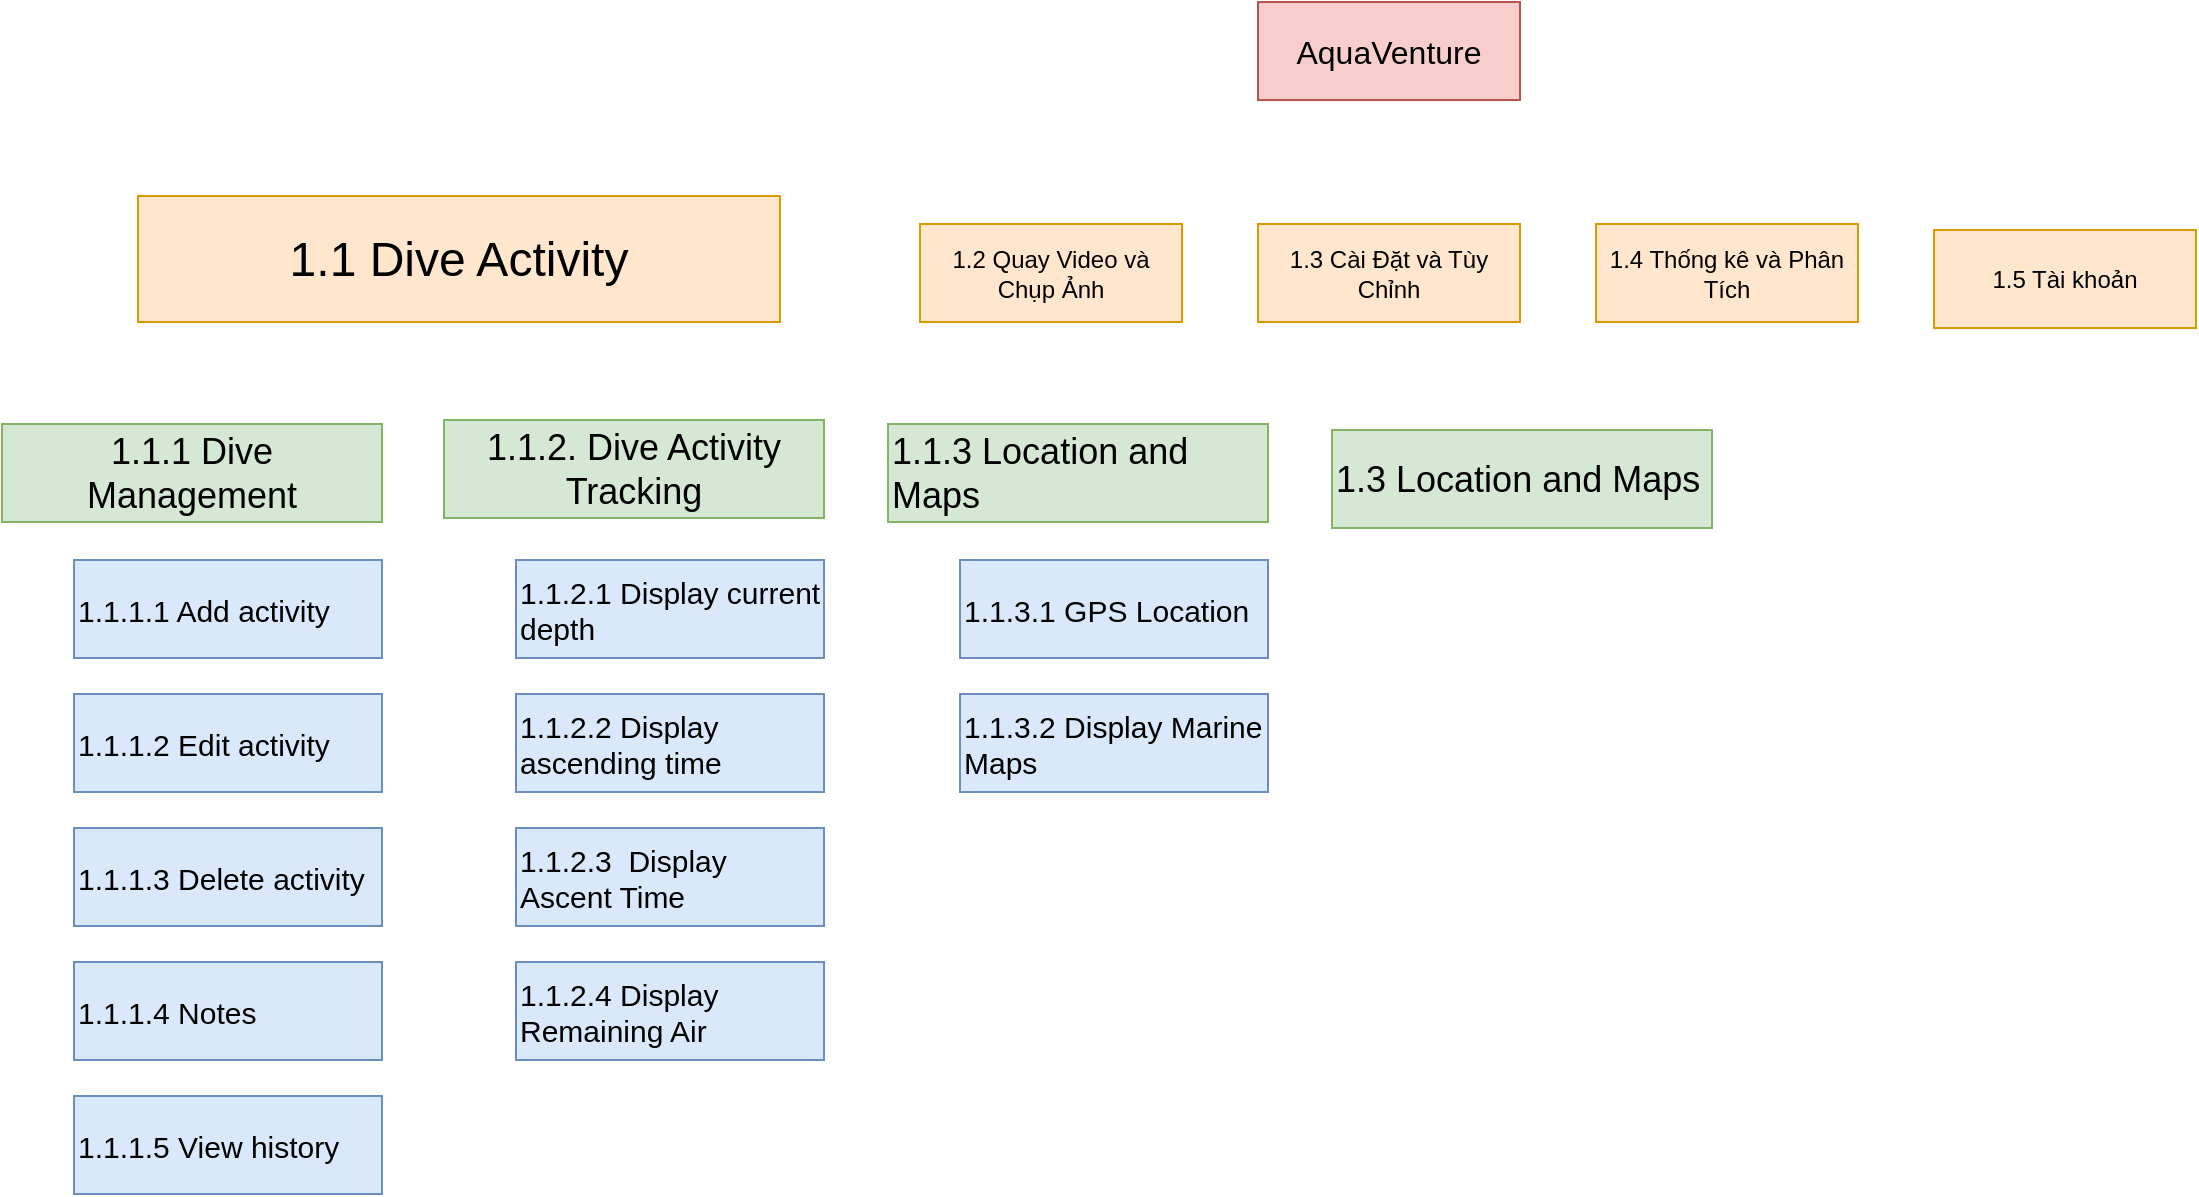 <mxfile version="22.0.4" type="github">
  <diagram name="Page-1" id="sCNcyB-uF5atUNPAql_w">
    <mxGraphModel dx="1534" dy="677" grid="0" gridSize="10" guides="1" tooltips="1" connect="1" arrows="1" fold="1" page="0" pageScale="1" pageWidth="827" pageHeight="1169" math="0" shadow="0">
      <root>
        <mxCell id="0" />
        <mxCell id="1" parent="0" />
        <mxCell id="c9mhnKl0yMy2buyReTvF-1" value="&lt;font style=&quot;font-size: 16px;&quot;&gt;AquaVenture&lt;/font&gt;" style="rounded=0;whiteSpace=wrap;html=1;fillColor=#f8cecc;strokeColor=#b85450;" vertex="1" parent="1">
          <mxGeometry x="383" y="25" width="131" height="49" as="geometry" />
        </mxCell>
        <mxCell id="c9mhnKl0yMy2buyReTvF-2" value="1.1 Dive Activity" style="rounded=0;whiteSpace=wrap;html=1;fillColor=#ffe6cc;strokeColor=#d79b00;fontSize=24;" vertex="1" parent="1">
          <mxGeometry x="-177" y="122" width="321" height="63" as="geometry" />
        </mxCell>
        <mxCell id="c9mhnKl0yMy2buyReTvF-3" value="1.4 Thống kê và Phân Tích" style="rounded=0;whiteSpace=wrap;html=1;fillColor=#ffe6cc;strokeColor=#d79b00;" vertex="1" parent="1">
          <mxGeometry x="552" y="136" width="131" height="49" as="geometry" />
        </mxCell>
        <mxCell id="c9mhnKl0yMy2buyReTvF-4" value="   1.2 Quay Video và Chụp Ảnh" style="rounded=0;whiteSpace=wrap;html=1;fillColor=#ffe6cc;strokeColor=#d79b00;" vertex="1" parent="1">
          <mxGeometry x="214" y="136" width="131" height="49" as="geometry" />
        </mxCell>
        <mxCell id="c9mhnKl0yMy2buyReTvF-5" value="   1.3 Cài Đặt và Tùy Chỉnh" style="rounded=0;whiteSpace=wrap;html=1;fillColor=#ffe6cc;strokeColor=#d79b00;" vertex="1" parent="1">
          <mxGeometry x="383" y="136" width="131" height="49" as="geometry" />
        </mxCell>
        <mxCell id="c9mhnKl0yMy2buyReTvF-12" value="1.5 Tài khoản" style="rounded=0;whiteSpace=wrap;html=1;fillColor=#ffe6cc;strokeColor=#d79b00;" vertex="1" parent="1">
          <mxGeometry x="721" y="139" width="131" height="49" as="geometry" />
        </mxCell>
        <mxCell id="c9mhnKl0yMy2buyReTvF-13" value="1.1.1 Dive Management" style="rounded=0;whiteSpace=wrap;html=1;fillColor=#d5e8d4;strokeColor=#82b366;align=center;fontSize=18;" vertex="1" parent="1">
          <mxGeometry x="-245" y="236" width="190" height="49" as="geometry" />
        </mxCell>
        <mxCell id="c9mhnKl0yMy2buyReTvF-18" value="1.1.1.1 Add activity" style="rounded=0;whiteSpace=wrap;html=1;fillColor=#dae8fc;strokeColor=#6c8ebf;fontSize=15;align=left;" vertex="1" parent="1">
          <mxGeometry x="-209" y="304" width="154" height="49" as="geometry" />
        </mxCell>
        <mxCell id="c9mhnKl0yMy2buyReTvF-46" value="1.1.3 Location and Maps" style="rounded=0;whiteSpace=wrap;html=1;fillColor=#d5e8d4;strokeColor=#82b366;align=left;fontSize=18;" vertex="1" parent="1">
          <mxGeometry x="198" y="236" width="190" height="49" as="geometry" />
        </mxCell>
        <mxCell id="c9mhnKl0yMy2buyReTvF-47" value="1.1.2. Dive Activity Tracking" style="rounded=0;whiteSpace=wrap;html=1;fillColor=#d5e8d4;strokeColor=#82b366;align=center;fontSize=18;" vertex="1" parent="1">
          <mxGeometry x="-24" y="234" width="190" height="49" as="geometry" />
        </mxCell>
        <mxCell id="c9mhnKl0yMy2buyReTvF-49" value="1.1.1.2 Edit activity" style="rounded=0;whiteSpace=wrap;html=1;fillColor=#dae8fc;strokeColor=#6c8ebf;fontSize=15;align=left;" vertex="1" parent="1">
          <mxGeometry x="-209" y="371" width="154" height="49" as="geometry" />
        </mxCell>
        <mxCell id="c9mhnKl0yMy2buyReTvF-50" value="1.1.1.3 Delete activity" style="rounded=0;whiteSpace=wrap;html=1;fillColor=#dae8fc;strokeColor=#6c8ebf;fontSize=15;align=left;" vertex="1" parent="1">
          <mxGeometry x="-209" y="438" width="154" height="49" as="geometry" />
        </mxCell>
        <mxCell id="c9mhnKl0yMy2buyReTvF-53" value="1.1.1.4 Notes" style="rounded=0;whiteSpace=wrap;html=1;fillColor=#dae8fc;strokeColor=#6c8ebf;fontSize=15;align=left;" vertex="1" parent="1">
          <mxGeometry x="-209" y="505" width="154" height="49" as="geometry" />
        </mxCell>
        <mxCell id="c9mhnKl0yMy2buyReTvF-54" value="1.1.1.5 View history" style="rounded=0;whiteSpace=wrap;html=1;fillColor=#dae8fc;strokeColor=#6c8ebf;fontSize=15;align=left;" vertex="1" parent="1">
          <mxGeometry x="-209" y="572" width="154" height="49" as="geometry" />
        </mxCell>
        <mxCell id="c9mhnKl0yMy2buyReTvF-56" value="1.1.2.1 Display current depth" style="rounded=0;whiteSpace=wrap;html=1;fillColor=#dae8fc;strokeColor=#6c8ebf;fontSize=15;align=left;" vertex="1" parent="1">
          <mxGeometry x="12" y="304" width="154" height="49" as="geometry" />
        </mxCell>
        <mxCell id="c9mhnKl0yMy2buyReTvF-57" value="1.1.2.2 Display ascending time" style="rounded=0;whiteSpace=wrap;html=1;fillColor=#dae8fc;strokeColor=#6c8ebf;fontSize=15;align=left;" vertex="1" parent="1">
          <mxGeometry x="12" y="371" width="154" height="49" as="geometry" />
        </mxCell>
        <mxCell id="c9mhnKl0yMy2buyReTvF-58" value="1.1.2.3&amp;nbsp; Display Ascent Time" style="rounded=0;whiteSpace=wrap;html=1;fillColor=#dae8fc;strokeColor=#6c8ebf;fontSize=15;align=left;" vertex="1" parent="1">
          <mxGeometry x="12" y="438" width="154" height="49" as="geometry" />
        </mxCell>
        <mxCell id="c9mhnKl0yMy2buyReTvF-59" value="1.1.2.4 Display Remaining Air" style="rounded=0;whiteSpace=wrap;html=1;fillColor=#dae8fc;strokeColor=#6c8ebf;fontSize=15;align=left;" vertex="1" parent="1">
          <mxGeometry x="12" y="505" width="154" height="49" as="geometry" />
        </mxCell>
        <mxCell id="c9mhnKl0yMy2buyReTvF-60" value="1.1.3.1 GPS Location" style="rounded=0;whiteSpace=wrap;html=1;fillColor=#dae8fc;strokeColor=#6c8ebf;fontSize=15;align=left;" vertex="1" parent="1">
          <mxGeometry x="234" y="304" width="154" height="49" as="geometry" />
        </mxCell>
        <mxCell id="c9mhnKl0yMy2buyReTvF-61" value="1.1.3.2 Display Marine Maps" style="rounded=0;whiteSpace=wrap;html=1;fillColor=#dae8fc;strokeColor=#6c8ebf;fontSize=15;align=left;" vertex="1" parent="1">
          <mxGeometry x="234" y="371" width="154" height="49" as="geometry" />
        </mxCell>
        <mxCell id="c9mhnKl0yMy2buyReTvF-64" value="1.3 Location and Maps" style="rounded=0;whiteSpace=wrap;html=1;fillColor=#d5e8d4;strokeColor=#82b366;align=left;fontSize=18;" vertex="1" parent="1">
          <mxGeometry x="420" y="239" width="190" height="49" as="geometry" />
        </mxCell>
      </root>
    </mxGraphModel>
  </diagram>
</mxfile>
